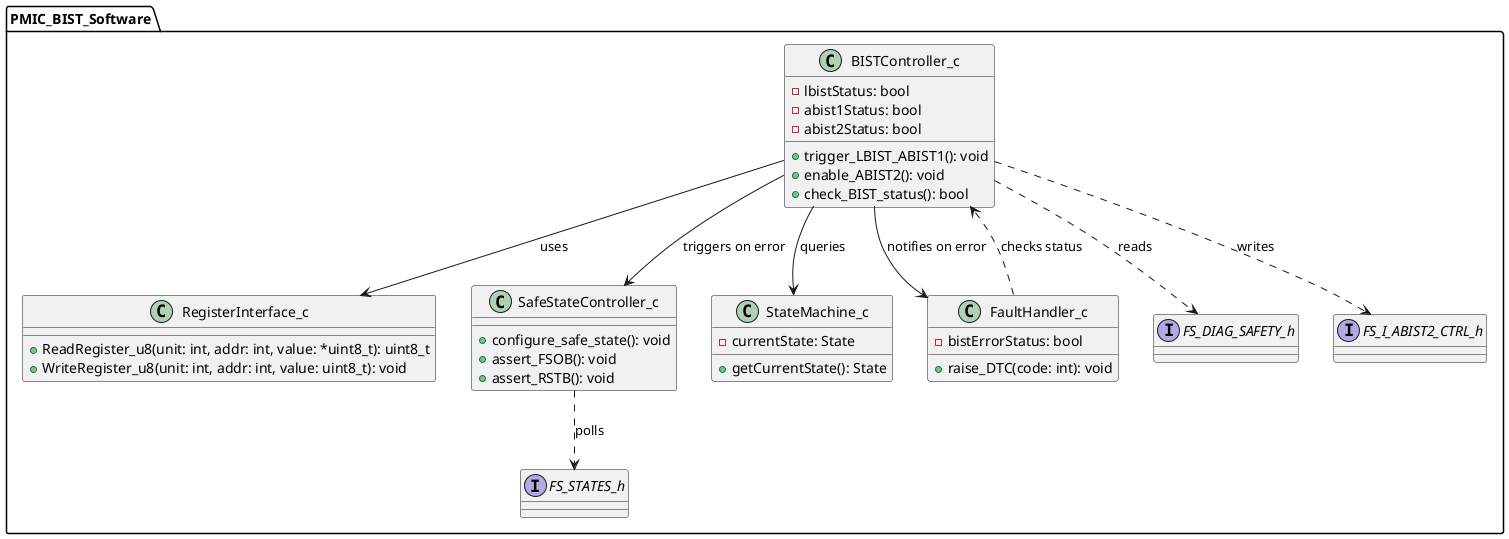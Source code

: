 @startuml
' Diagram: PMIC BIST Software Class Diagram
 
package "PMIC_BIST_Software" {
 
    class BISTController_c {
        +trigger_LBIST_ABIST1(): void
        +enable_ABIST2(): void
        +check_BIST_status(): bool
        -lbistStatus: bool
        -abist1Status: bool
        -abist2Status: bool
    }
 
    class RegisterInterface_c {
        +ReadRegister_u8(unit: int, addr: int, value: *uint8_t): uint8_t
        +WriteRegister_u8(unit: int, addr: int, value: uint8_t): void
    }
 
    class FaultHandler_c {
        +raise_DTC(code: int): void
        -bistErrorStatus: bool
    }
 
    class SafeStateController_c {
        +configure_safe_state(): void
        +assert_FSOB(): void
        +assert_RSTB(): void
    }
 
    class StateMachine_c {
        +getCurrentState(): State
        -currentState: State
    }
 
    ' Interfaces (header files)
    interface FS_DIAG_SAFETY_h
    interface FS_I_ABIST2_CTRL_h
    interface FS_STATES_h
 
    ' Relationships
    BISTController_c --> RegisterInterface_c : uses
    BISTController_c --> StateMachine_c : queries
    BISTController_c --> FaultHandler_c : notifies on error
    BISTController_c --> SafeStateController_c : triggers on error
    BISTController_c ..> FS_DIAG_SAFETY_h : reads
    BISTController_c ..> FS_I_ABIST2_CTRL_h : writes
    SafeStateController_c ..> FS_STATES_h : polls
 
    FaultHandler_c ..> BISTController_c : checks status
 
}
 
@enduml